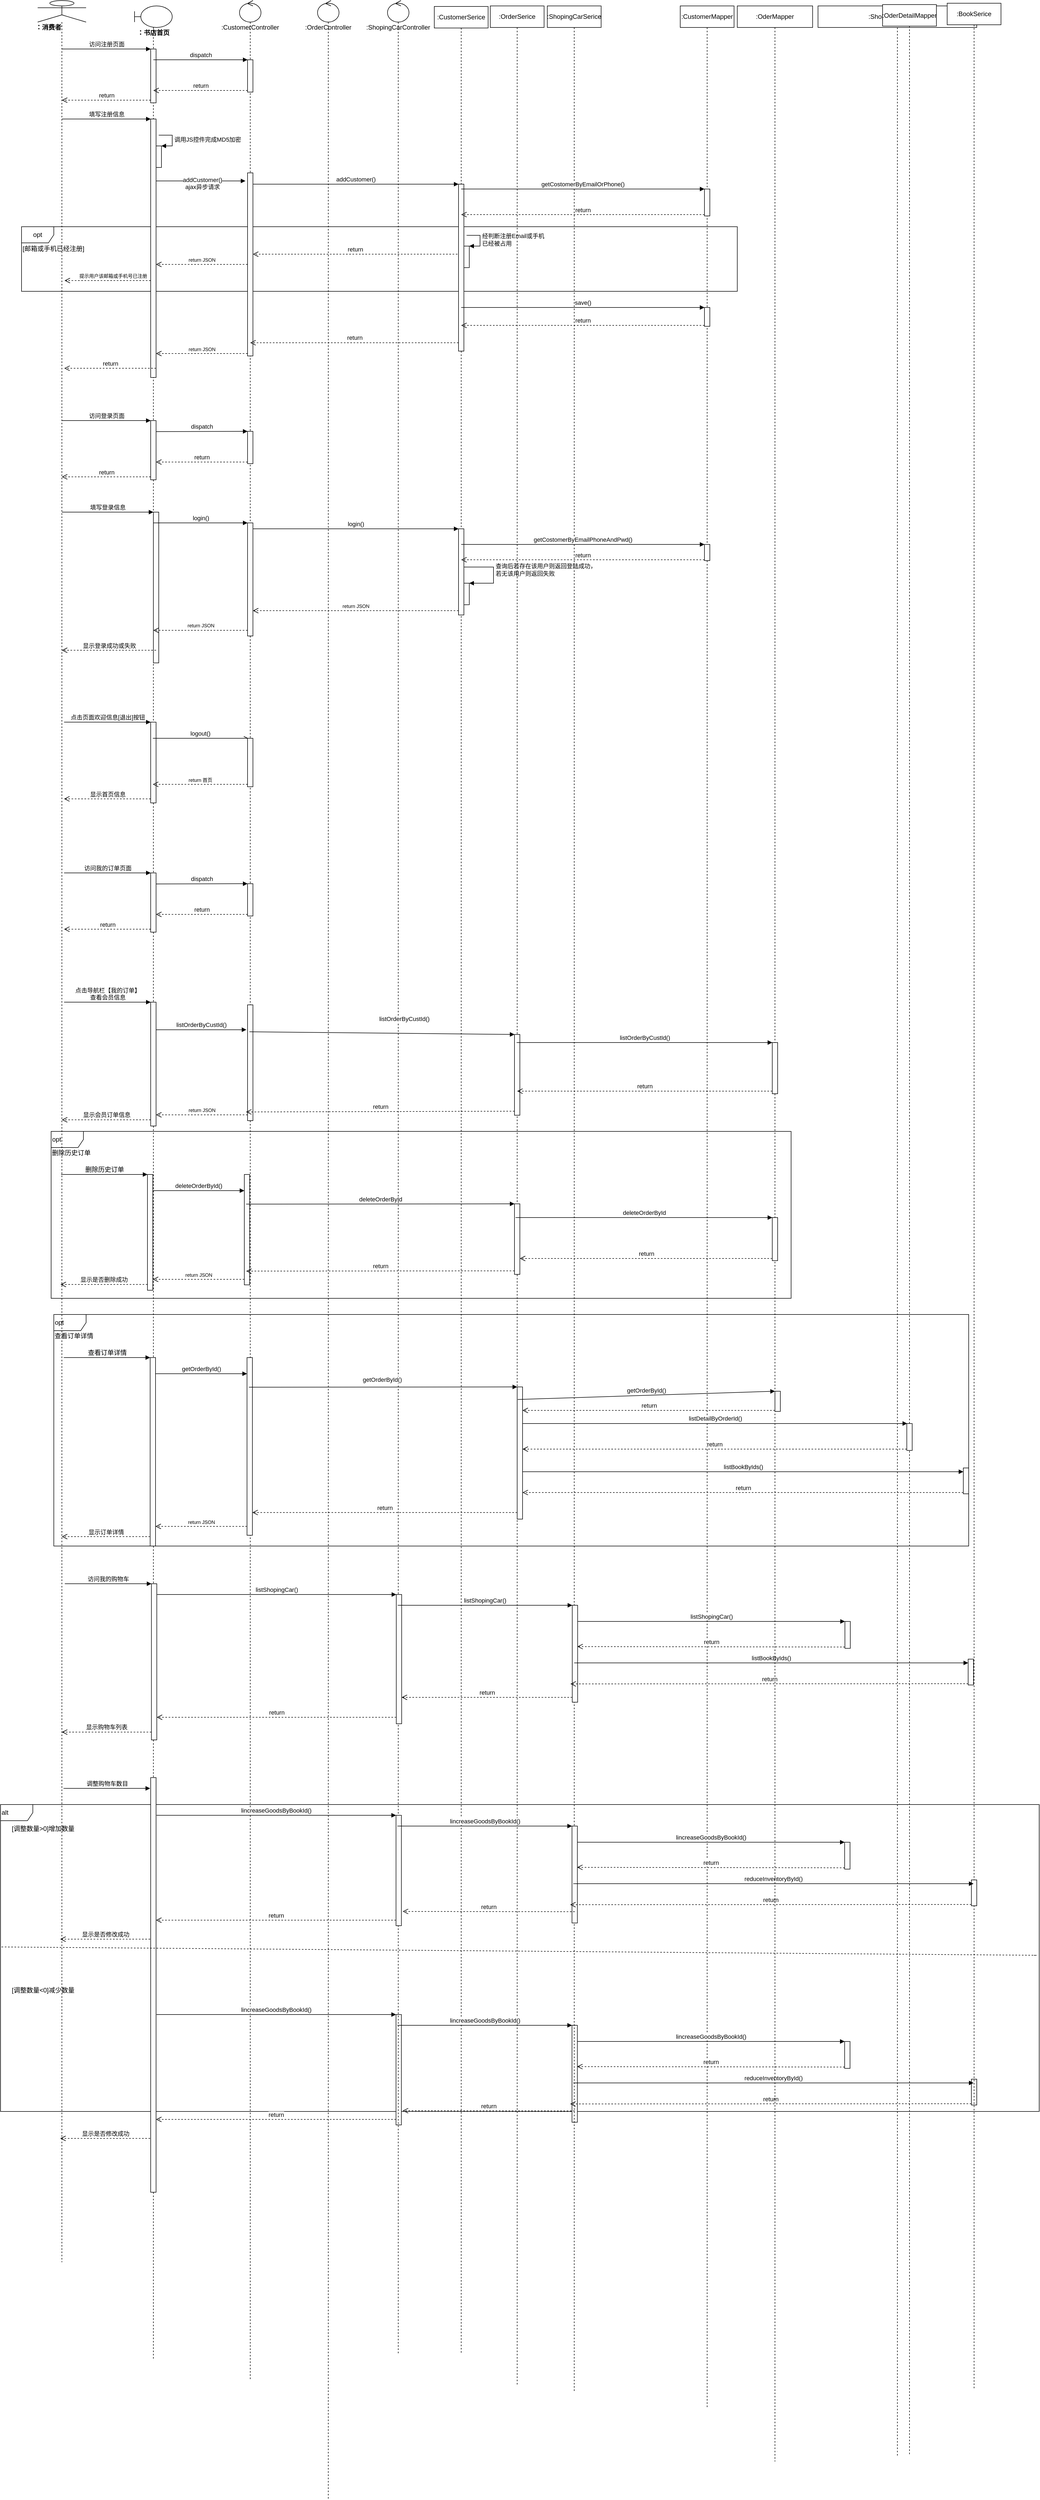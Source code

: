 <mxfile version="13.6.10" type="github" pages="2">
  <diagram id="ocLCJiYPgY4BP7__raCj" name="第 1 页">
    <mxGraphModel dx="6325" dy="1465" grid="1" gridSize="10" guides="1" tooltips="1" connect="1" arrows="1" fold="1" page="1" pageScale="1" pageWidth="3300" pageHeight="4681" math="0" shadow="0">
      <root>
        <mxCell id="0" />
        <mxCell id="1" parent="0" />
        <mxCell id="2qg6fePGVjmh9_HxhHPf-48" value="alt" style="shape=umlFrame;whiteSpace=wrap;html=1;align=left;" vertex="1" parent="1">
          <mxGeometry x="-19" y="3430" width="1930" height="570" as="geometry" />
        </mxCell>
        <mxCell id="2qg6fePGVjmh9_HxhHPf-13" value="opt" style="shape=umlFrame;whiteSpace=wrap;html=1;align=left;" vertex="1" parent="1">
          <mxGeometry x="80" y="2520" width="1700" height="430" as="geometry" />
        </mxCell>
        <mxCell id="Ub_iv6ZaVQ0LOj0wJZkm-76" value="opt" style="shape=umlFrame;whiteSpace=wrap;html=1;align=left;" vertex="1" parent="1">
          <mxGeometry x="75" y="2180" width="1375" height="310" as="geometry" />
        </mxCell>
        <mxCell id="nMcUa5dH0N92FLe-l6Bn-102" value="opt" style="shape=umlFrame;whiteSpace=wrap;html=1;" vertex="1" parent="1">
          <mxGeometry x="20" y="500" width="1330" height="120" as="geometry" />
        </mxCell>
        <mxCell id="nMcUa5dH0N92FLe-l6Bn-1" value="" style="shape=umlLifeline;participant=umlActor;perimeter=lifelinePerimeter;whiteSpace=wrap;html=1;container=1;collapsible=0;recursiveResize=0;verticalAlign=top;spacingTop=36;outlineConnect=0;" vertex="1" parent="1">
          <mxGeometry x="50" y="80" width="90" height="4200" as="geometry" />
        </mxCell>
        <mxCell id="nMcUa5dH0N92FLe-l6Bn-2" value="&lt;b&gt;：消费者&lt;/b&gt;" style="text;html=1;strokeColor=none;fillColor=none;align=center;verticalAlign=middle;whiteSpace=wrap;rounded=0;" vertex="1" parent="nMcUa5dH0N92FLe-l6Bn-1">
          <mxGeometry x="-10" y="40" width="60" height="20" as="geometry" />
        </mxCell>
        <mxCell id="Ub_iv6ZaVQ0LOj0wJZkm-75" value="删除历史订单" style="text;html=1;strokeColor=none;fillColor=none;align=center;verticalAlign=middle;whiteSpace=wrap;rounded=0;" vertex="1" parent="nMcUa5dH0N92FLe-l6Bn-1">
          <mxGeometry x="20" y="2130" width="85" height="20" as="geometry" />
        </mxCell>
        <mxCell id="nMcUa5dH0N92FLe-l6Bn-3" value="&lt;span&gt;：书店首页&lt;/span&gt;" style="shape=umlLifeline;participant=umlBoundary;perimeter=lifelinePerimeter;whiteSpace=wrap;html=1;container=1;collapsible=0;recursiveResize=0;verticalAlign=top;spacingTop=36;outlineConnect=0;fontStyle=1" vertex="1" parent="1">
          <mxGeometry x="230" y="90" width="70" height="4370" as="geometry" />
        </mxCell>
        <mxCell id="nMcUa5dH0N92FLe-l6Bn-4" value="" style="html=1;points=[];perimeter=orthogonalPerimeter;" vertex="1" parent="nMcUa5dH0N92FLe-l6Bn-3">
          <mxGeometry x="30" y="210" width="10" height="480" as="geometry" />
        </mxCell>
        <mxCell id="nMcUa5dH0N92FLe-l6Bn-95" value="" style="html=1;points=[];perimeter=orthogonalPerimeter;" vertex="1" parent="nMcUa5dH0N92FLe-l6Bn-3">
          <mxGeometry x="30" y="80" width="10" height="100" as="geometry" />
        </mxCell>
        <mxCell id="nMcUa5dH0N92FLe-l6Bn-112" value="" style="html=1;points=[];perimeter=orthogonalPerimeter;align=left;" vertex="1" parent="nMcUa5dH0N92FLe-l6Bn-3">
          <mxGeometry x="30" y="1330" width="10" height="150" as="geometry" />
        </mxCell>
        <mxCell id="Ub_iv6ZaVQ0LOj0wJZkm-5" value="" style="html=1;points=[];perimeter=orthogonalPerimeter;align=left;" vertex="1" parent="nMcUa5dH0N92FLe-l6Bn-3">
          <mxGeometry x="40" y="260" width="10" height="40" as="geometry" />
        </mxCell>
        <mxCell id="Ub_iv6ZaVQ0LOj0wJZkm-6" value="调用JS控件完成MD5加密" style="edgeStyle=orthogonalEdgeStyle;html=1;align=left;spacingLeft=2;endArrow=block;rounded=0;entryX=1;entryY=0;" edge="1" target="Ub_iv6ZaVQ0LOj0wJZkm-5" parent="nMcUa5dH0N92FLe-l6Bn-3">
          <mxGeometry relative="1" as="geometry">
            <mxPoint x="45" y="240" as="sourcePoint" />
            <Array as="points">
              <mxPoint x="70" y="240" />
            </Array>
          </mxGeometry>
        </mxCell>
        <mxCell id="Ub_iv6ZaVQ0LOj0wJZkm-24" value="" style="html=1;points=[];perimeter=orthogonalPerimeter;align=left;" vertex="1" parent="nMcUa5dH0N92FLe-l6Bn-3">
          <mxGeometry x="30" y="1850" width="10" height="230" as="geometry" />
        </mxCell>
        <mxCell id="Ub_iv6ZaVQ0LOj0wJZkm-77" value="" style="html=1;points=[];perimeter=orthogonalPerimeter;align=left;" vertex="1" parent="nMcUa5dH0N92FLe-l6Bn-3">
          <mxGeometry x="35" y="940" width="10" height="280" as="geometry" />
        </mxCell>
        <mxCell id="2qg6fePGVjmh9_HxhHPf-51" value="" style="html=1;points=[];perimeter=orthogonalPerimeter;align=left;" vertex="1" parent="nMcUa5dH0N92FLe-l6Bn-3">
          <mxGeometry x="30" y="3290" width="10" height="770" as="geometry" />
        </mxCell>
        <mxCell id="nMcUa5dH0N92FLe-l6Bn-8" value=":CustomerController" style="shape=umlLifeline;participant=umlControl;perimeter=lifelinePerimeter;whiteSpace=wrap;html=1;container=1;collapsible=0;recursiveResize=0;verticalAlign=top;spacingTop=36;outlineConnect=0;" vertex="1" parent="1">
          <mxGeometry x="425" y="80" width="40" height="4420" as="geometry" />
        </mxCell>
        <mxCell id="nMcUa5dH0N92FLe-l6Bn-9" value="" style="html=1;points=[];perimeter=orthogonalPerimeter;" vertex="1" parent="nMcUa5dH0N92FLe-l6Bn-8">
          <mxGeometry x="15" y="320" width="10" height="340" as="geometry" />
        </mxCell>
        <mxCell id="nMcUa5dH0N92FLe-l6Bn-10" value="" style="html=1;points=[];perimeter=orthogonalPerimeter;" vertex="1" parent="nMcUa5dH0N92FLe-l6Bn-8">
          <mxGeometry x="15" y="970" width="10" height="210" as="geometry" />
        </mxCell>
        <mxCell id="nMcUa5dH0N92FLe-l6Bn-92" value="" style="html=1;points=[];perimeter=orthogonalPerimeter;" vertex="1" parent="nMcUa5dH0N92FLe-l6Bn-8">
          <mxGeometry x="15" y="110" width="10" height="60" as="geometry" />
        </mxCell>
        <mxCell id="nMcUa5dH0N92FLe-l6Bn-115" value="" style="html=1;points=[];perimeter=orthogonalPerimeter;" vertex="1" parent="nMcUa5dH0N92FLe-l6Bn-8">
          <mxGeometry x="-165" y="780" width="10" height="110" as="geometry" />
        </mxCell>
        <mxCell id="nMcUa5dH0N92FLe-l6Bn-116" value="" style="html=1;points=[];perimeter=orthogonalPerimeter;" vertex="1" parent="nMcUa5dH0N92FLe-l6Bn-8">
          <mxGeometry x="15" y="800" width="10" height="60" as="geometry" />
        </mxCell>
        <mxCell id="nMcUa5dH0N92FLe-l6Bn-119" value="dispatch" style="html=1;verticalAlign=bottom;endArrow=block;entryX=0;entryY=0;exitX=0.959;exitY=0.186;exitDx=0;exitDy=0;exitPerimeter=0;" edge="1" parent="nMcUa5dH0N92FLe-l6Bn-8" target="nMcUa5dH0N92FLe-l6Bn-116" source="nMcUa5dH0N92FLe-l6Bn-115">
          <mxGeometry relative="1" as="geometry">
            <mxPoint x="-160.5" y="840" as="sourcePoint" />
          </mxGeometry>
        </mxCell>
        <mxCell id="nMcUa5dH0N92FLe-l6Bn-120" value="return" style="html=1;verticalAlign=bottom;endArrow=open;dashed=1;endSize=8;exitX=0;exitY=0.95;" edge="1" parent="nMcUa5dH0N92FLe-l6Bn-8" source="nMcUa5dH0N92FLe-l6Bn-116" target="nMcUa5dH0N92FLe-l6Bn-115">
          <mxGeometry relative="1" as="geometry">
            <mxPoint x="-160.5" y="897" as="targetPoint" />
          </mxGeometry>
        </mxCell>
        <mxCell id="Ub_iv6ZaVQ0LOj0wJZkm-7" value="" style="html=1;points=[];perimeter=orthogonalPerimeter;" vertex="1" parent="nMcUa5dH0N92FLe-l6Bn-8">
          <mxGeometry x="15" y="1370" width="10" height="90" as="geometry" />
        </mxCell>
        <mxCell id="Ub_iv6ZaVQ0LOj0wJZkm-12" value="" style="html=1;points=[];perimeter=orthogonalPerimeter;" vertex="1" parent="nMcUa5dH0N92FLe-l6Bn-8">
          <mxGeometry x="-165" y="1620" width="10" height="110" as="geometry" />
        </mxCell>
        <mxCell id="Ub_iv6ZaVQ0LOj0wJZkm-13" value="" style="html=1;points=[];perimeter=orthogonalPerimeter;" vertex="1" parent="nMcUa5dH0N92FLe-l6Bn-8">
          <mxGeometry x="15" y="1640" width="10" height="60" as="geometry" />
        </mxCell>
        <mxCell id="Ub_iv6ZaVQ0LOj0wJZkm-14" value="dispatch" style="html=1;verticalAlign=bottom;endArrow=block;entryX=0;entryY=0;exitX=0.959;exitY=0.186;exitDx=0;exitDy=0;exitPerimeter=0;" edge="1" parent="nMcUa5dH0N92FLe-l6Bn-8" source="Ub_iv6ZaVQ0LOj0wJZkm-12" target="Ub_iv6ZaVQ0LOj0wJZkm-13">
          <mxGeometry relative="1" as="geometry">
            <mxPoint x="-585.5" y="1600" as="sourcePoint" />
          </mxGeometry>
        </mxCell>
        <mxCell id="Ub_iv6ZaVQ0LOj0wJZkm-15" value="return" style="html=1;verticalAlign=bottom;endArrow=open;dashed=1;endSize=8;exitX=0;exitY=0.95;" edge="1" parent="nMcUa5dH0N92FLe-l6Bn-8" source="Ub_iv6ZaVQ0LOj0wJZkm-13" target="Ub_iv6ZaVQ0LOj0wJZkm-12">
          <mxGeometry relative="1" as="geometry">
            <mxPoint x="-585.5" y="1657" as="targetPoint" />
          </mxGeometry>
        </mxCell>
        <mxCell id="Ub_iv6ZaVQ0LOj0wJZkm-16" value="return" style="html=1;verticalAlign=bottom;endArrow=open;dashed=1;endSize=8;exitX=0;exitY=0.95;" edge="1" parent="nMcUa5dH0N92FLe-l6Bn-8" source="Ub_iv6ZaVQ0LOj0wJZkm-12">
          <mxGeometry relative="1" as="geometry">
            <mxPoint x="-325.929" y="1724.5" as="targetPoint" />
          </mxGeometry>
        </mxCell>
        <mxCell id="Ub_iv6ZaVQ0LOj0wJZkm-17" value="访问我的订单页面" style="html=1;verticalAlign=bottom;endArrow=block;entryX=0;entryY=0;" edge="1" parent="nMcUa5dH0N92FLe-l6Bn-8" target="Ub_iv6ZaVQ0LOj0wJZkm-12">
          <mxGeometry relative="1" as="geometry">
            <mxPoint x="-325.929" y="1620" as="sourcePoint" />
          </mxGeometry>
        </mxCell>
        <mxCell id="Ub_iv6ZaVQ0LOj0wJZkm-25" value="" style="html=1;points=[];perimeter=orthogonalPerimeter;" vertex="1" parent="nMcUa5dH0N92FLe-l6Bn-8">
          <mxGeometry x="15" y="1865" width="10" height="215" as="geometry" />
        </mxCell>
        <mxCell id="Ub_iv6ZaVQ0LOj0wJZkm-18" value="" style="html=1;points=[];perimeter=orthogonalPerimeter;" vertex="1" parent="nMcUa5dH0N92FLe-l6Bn-8">
          <mxGeometry x="-163.64" y="2940" width="10" height="290" as="geometry" />
        </mxCell>
        <mxCell id="Ub_iv6ZaVQ0LOj0wJZkm-23" value="访问我的购物车" style="html=1;verticalAlign=bottom;endArrow=block;entryX=0;entryY=0;" edge="1" parent="nMcUa5dH0N92FLe-l6Bn-8" target="Ub_iv6ZaVQ0LOj0wJZkm-18">
          <mxGeometry relative="1" as="geometry">
            <mxPoint x="-324.569" y="2940" as="sourcePoint" />
          </mxGeometry>
        </mxCell>
        <mxCell id="nMcUa5dH0N92FLe-l6Bn-15" value="填写注册信息" style="html=1;verticalAlign=bottom;endArrow=block;entryX=0;entryY=0;" edge="1" parent="1" source="nMcUa5dH0N92FLe-l6Bn-1" target="nMcUa5dH0N92FLe-l6Bn-4">
          <mxGeometry relative="1" as="geometry">
            <mxPoint x="98" y="400.0" as="sourcePoint" />
          </mxGeometry>
        </mxCell>
        <mxCell id="nMcUa5dH0N92FLe-l6Bn-17" value=":OrderController" style="shape=umlLifeline;participant=umlControl;perimeter=lifelinePerimeter;whiteSpace=wrap;html=1;container=1;collapsible=0;recursiveResize=0;verticalAlign=top;spacingTop=36;outlineConnect=0;" vertex="1" parent="1">
          <mxGeometry x="570" y="80" width="40" height="4640" as="geometry" />
        </mxCell>
        <mxCell id="nMcUa5dH0N92FLe-l6Bn-20" value="addCustomer()&lt;br&gt;ajax异步请求" style="html=1;verticalAlign=bottom;endArrow=block;endFill=1;" edge="1" parent="1">
          <mxGeometry x="0.037" y="-20" relative="1" as="geometry">
            <mxPoint x="270" y="415" as="sourcePoint" />
            <mxPoint x="436" y="415" as="targetPoint" />
            <mxPoint as="offset" />
          </mxGeometry>
        </mxCell>
        <mxCell id="nMcUa5dH0N92FLe-l6Bn-21" value="&lt;span style=&quot;font-size: 9px&quot;&gt;return JSON&lt;/span&gt;" style="html=1;verticalAlign=bottom;endArrow=open;dashed=1;endSize=8;exitX=0;exitY=0.95;" edge="1" parent="1">
          <mxGeometry relative="1" as="geometry">
            <mxPoint x="270" y="735.5" as="targetPoint" />
            <mxPoint x="440" y="735.5" as="sourcePoint" />
          </mxGeometry>
        </mxCell>
        <mxCell id="nMcUa5dH0N92FLe-l6Bn-22" value="login()" style="html=1;verticalAlign=bottom;endArrow=block;entryX=0;entryY=0;endFill=1;" edge="1" parent="1" source="nMcUa5dH0N92FLe-l6Bn-3" target="nMcUa5dH0N92FLe-l6Bn-10">
          <mxGeometry relative="1" as="geometry">
            <mxPoint x="270" y="770" as="sourcePoint" />
          </mxGeometry>
        </mxCell>
        <mxCell id="nMcUa5dH0N92FLe-l6Bn-23" value="&lt;span style=&quot;font-size: 9px&quot;&gt;return JSON&lt;/span&gt;" style="html=1;verticalAlign=bottom;endArrow=open;dashed=1;endSize=8;exitX=0;exitY=0.95;" edge="1" parent="1" source="nMcUa5dH0N92FLe-l6Bn-10" target="nMcUa5dH0N92FLe-l6Bn-3">
          <mxGeometry relative="1" as="geometry">
            <mxPoint x="270" y="874.5" as="targetPoint" />
          </mxGeometry>
        </mxCell>
        <mxCell id="nMcUa5dH0N92FLe-l6Bn-40" value=":CustomerSerice" style="shape=umlLifeline;perimeter=lifelinePerimeter;whiteSpace=wrap;html=1;container=1;collapsible=0;recursiveResize=0;outlineConnect=0;" vertex="1" parent="1">
          <mxGeometry x="787" y="91" width="100" height="4359" as="geometry" />
        </mxCell>
        <mxCell id="nMcUa5dH0N92FLe-l6Bn-41" value="" style="html=1;points=[];perimeter=orthogonalPerimeter;" vertex="1" parent="nMcUa5dH0N92FLe-l6Bn-40">
          <mxGeometry x="45" y="330" width="10" height="310" as="geometry" />
        </mxCell>
        <mxCell id="nMcUa5dH0N92FLe-l6Bn-42" value="" style="html=1;points=[];perimeter=orthogonalPerimeter;" vertex="1" parent="nMcUa5dH0N92FLe-l6Bn-40">
          <mxGeometry x="45" y="970" width="10" height="160" as="geometry" />
        </mxCell>
        <mxCell id="nMcUa5dH0N92FLe-l6Bn-100" value="" style="html=1;points=[];perimeter=orthogonalPerimeter;" vertex="1" parent="nMcUa5dH0N92FLe-l6Bn-40">
          <mxGeometry x="55" y="445" width="10" height="40" as="geometry" />
        </mxCell>
        <mxCell id="nMcUa5dH0N92FLe-l6Bn-101" value="经判断注册Email或手机&lt;br&gt;已经被占用" style="edgeStyle=orthogonalEdgeStyle;html=1;align=left;spacingLeft=2;endArrow=block;rounded=0;entryX=1;entryY=0;" edge="1" target="nMcUa5dH0N92FLe-l6Bn-100" parent="nMcUa5dH0N92FLe-l6Bn-40">
          <mxGeometry relative="1" as="geometry">
            <mxPoint x="60" y="425" as="sourcePoint" />
            <Array as="points">
              <mxPoint x="85" y="425" />
            </Array>
          </mxGeometry>
        </mxCell>
        <mxCell id="Ub_iv6ZaVQ0LOj0wJZkm-1" value="" style="html=1;points=[];perimeter=orthogonalPerimeter;align=left;" vertex="1" parent="nMcUa5dH0N92FLe-l6Bn-40">
          <mxGeometry x="55" y="1071" width="10" height="40" as="geometry" />
        </mxCell>
        <mxCell id="Ub_iv6ZaVQ0LOj0wJZkm-2" value="查询后若存在该用户则返回登陆成功，&lt;br&gt;若无该用户则返回失败" style="edgeStyle=orthogonalEdgeStyle;html=1;align=left;spacingLeft=2;endArrow=block;rounded=0;entryX=1;entryY=0;" edge="1" target="Ub_iv6ZaVQ0LOj0wJZkm-1" parent="nMcUa5dH0N92FLe-l6Bn-40">
          <mxGeometry relative="1" as="geometry">
            <mxPoint x="55" y="1031" as="sourcePoint" />
            <Array as="points">
              <mxPoint x="55" y="1041" />
              <mxPoint x="110" y="1041" />
              <mxPoint x="110" y="1071" />
            </Array>
          </mxGeometry>
        </mxCell>
        <mxCell id="nMcUa5dH0N92FLe-l6Bn-45" value=":OrderSerice" style="shape=umlLifeline;perimeter=lifelinePerimeter;whiteSpace=wrap;html=1;container=1;collapsible=0;recursiveResize=0;outlineConnect=0;" vertex="1" parent="1">
          <mxGeometry x="891" y="90" width="100" height="4420" as="geometry" />
        </mxCell>
        <mxCell id="Ub_iv6ZaVQ0LOj0wJZkm-55" value="" style="html=1;points=[];perimeter=orthogonalPerimeter;align=left;" vertex="1" parent="nMcUa5dH0N92FLe-l6Bn-45">
          <mxGeometry x="45" y="1910" width="10" height="150" as="geometry" />
        </mxCell>
        <mxCell id="Ub_iv6ZaVQ0LOj0wJZkm-63" value="" style="html=1;points=[];perimeter=orthogonalPerimeter;align=left;" vertex="1" parent="nMcUa5dH0N92FLe-l6Bn-45">
          <mxGeometry x="45" y="2224.5" width="10" height="131" as="geometry" />
        </mxCell>
        <mxCell id="nMcUa5dH0N92FLe-l6Bn-47" value=":CustomerMapper" style="shape=umlLifeline;perimeter=lifelinePerimeter;whiteSpace=wrap;html=1;container=1;collapsible=0;recursiveResize=0;outlineConnect=0;" vertex="1" parent="1">
          <mxGeometry x="1244" y="90" width="100" height="4460" as="geometry" />
        </mxCell>
        <mxCell id="nMcUa5dH0N92FLe-l6Bn-48" value="" style="html=1;points=[];perimeter=orthogonalPerimeter;" vertex="1" parent="nMcUa5dH0N92FLe-l6Bn-47">
          <mxGeometry x="45" y="340" width="10" height="50" as="geometry" />
        </mxCell>
        <mxCell id="nMcUa5dH0N92FLe-l6Bn-49" value="" style="html=1;points=[];perimeter=orthogonalPerimeter;" vertex="1" parent="nMcUa5dH0N92FLe-l6Bn-47">
          <mxGeometry x="45" y="1000" width="10" height="30" as="geometry" />
        </mxCell>
        <mxCell id="nMcUa5dH0N92FLe-l6Bn-108" value="" style="html=1;points=[];perimeter=orthogonalPerimeter;align=left;" vertex="1" parent="nMcUa5dH0N92FLe-l6Bn-47">
          <mxGeometry x="45" y="560" width="10" height="35" as="geometry" />
        </mxCell>
        <mxCell id="Ub_iv6ZaVQ0LOj0wJZkm-61" value="" style="html=1;points=[];perimeter=orthogonalPerimeter;align=left;" vertex="1" parent="nMcUa5dH0N92FLe-l6Bn-47">
          <mxGeometry x="-990" y="2170" width="10" height="215" as="geometry" />
        </mxCell>
        <mxCell id="Ub_iv6ZaVQ0LOj0wJZkm-62" value="" style="html=1;points=[];perimeter=orthogonalPerimeter;" vertex="1" parent="nMcUa5dH0N92FLe-l6Bn-47">
          <mxGeometry x="-810" y="2170" width="10" height="205" as="geometry" />
        </mxCell>
        <mxCell id="Ub_iv6ZaVQ0LOj0wJZkm-66" value="显示是否删除成功" style="html=1;verticalAlign=bottom;endArrow=open;dashed=1;endSize=8;exitX=0;exitY=0.95;" edge="1" parent="nMcUa5dH0N92FLe-l6Bn-47" source="Ub_iv6ZaVQ0LOj0wJZkm-61">
          <mxGeometry relative="1" as="geometry">
            <mxPoint x="-1151.5" y="2374.25" as="targetPoint" />
          </mxGeometry>
        </mxCell>
        <mxCell id="Ub_iv6ZaVQ0LOj0wJZkm-67" value="deleteOrderById()" style="html=1;verticalAlign=bottom;endArrow=block;endFill=1;" edge="1" parent="nMcUa5dH0N92FLe-l6Bn-47" source="Ub_iv6ZaVQ0LOj0wJZkm-61" target="Ub_iv6ZaVQ0LOj0wJZkm-62">
          <mxGeometry relative="1" as="geometry">
            <mxPoint x="-985.929" y="2170" as="sourcePoint" />
            <Array as="points">
              <mxPoint x="-880" y="2200" />
            </Array>
          </mxGeometry>
        </mxCell>
        <mxCell id="Ub_iv6ZaVQ0LOj0wJZkm-68" value="&lt;span style=&quot;font-size: 9px&quot;&gt;return JSON&lt;/span&gt;" style="html=1;verticalAlign=bottom;endArrow=open;dashed=1;endSize=8;exitX=0;exitY=0.95;" edge="1" parent="nMcUa5dH0N92FLe-l6Bn-47" source="Ub_iv6ZaVQ0LOj0wJZkm-62" target="Ub_iv6ZaVQ0LOj0wJZkm-61">
          <mxGeometry relative="1" as="geometry">
            <mxPoint x="-985.929" y="2255.5" as="targetPoint" />
          </mxGeometry>
        </mxCell>
        <mxCell id="Ub_iv6ZaVQ0LOj0wJZkm-69" value="deleteOrderById" style="html=1;verticalAlign=bottom;endArrow=block;entryX=0;entryY=0;" edge="1" parent="nMcUa5dH0N92FLe-l6Bn-47" target="Ub_iv6ZaVQ0LOj0wJZkm-63">
          <mxGeometry relative="1" as="geometry">
            <mxPoint x="-806.5" y="2225" as="sourcePoint" />
          </mxGeometry>
        </mxCell>
        <mxCell id="Ub_iv6ZaVQ0LOj0wJZkm-70" value="return" style="html=1;verticalAlign=bottom;endArrow=open;dashed=1;endSize=8;exitX=0;exitY=0.95;" edge="1" parent="nMcUa5dH0N92FLe-l6Bn-47" source="Ub_iv6ZaVQ0LOj0wJZkm-63">
          <mxGeometry relative="1" as="geometry">
            <mxPoint x="-806.5" y="2349.45" as="targetPoint" />
          </mxGeometry>
        </mxCell>
        <mxCell id="nMcUa5dH0N92FLe-l6Bn-52" value=":ShopingCarMapper" style="shape=umlLifeline;perimeter=lifelinePerimeter;whiteSpace=wrap;html=1;container=1;collapsible=0;recursiveResize=0;outlineConnect=0;" vertex="1" parent="1">
          <mxGeometry x="1500" y="90" width="295" height="4550" as="geometry" />
        </mxCell>
        <mxCell id="2qg6fePGVjmh9_HxhHPf-4" value="" style="html=1;points=[];perimeter=orthogonalPerimeter;align=left;" vertex="1" parent="nMcUa5dH0N92FLe-l6Bn-52">
          <mxGeometry x="50" y="3000" width="10" height="50" as="geometry" />
        </mxCell>
        <mxCell id="2qg6fePGVjmh9_HxhHPf-54" value="" style="html=1;points=[];perimeter=orthogonalPerimeter;align=left;" vertex="1" parent="nMcUa5dH0N92FLe-l6Bn-52">
          <mxGeometry x="49.5" y="3780" width="10" height="50" as="geometry" />
        </mxCell>
        <mxCell id="2qg6fePGVjmh9_HxhHPf-55" value="" style="html=1;points=[];perimeter=orthogonalPerimeter;align=left;" vertex="1" parent="nMcUa5dH0N92FLe-l6Bn-52">
          <mxGeometry x="-457.14" y="3750" width="10" height="180" as="geometry" />
        </mxCell>
        <mxCell id="2qg6fePGVjmh9_HxhHPf-56" value="" style="html=1;points=[];perimeter=orthogonalPerimeter;" vertex="1" parent="nMcUa5dH0N92FLe-l6Bn-52">
          <mxGeometry x="-784.14" y="3730" width="10" height="205" as="geometry" />
        </mxCell>
        <mxCell id="2qg6fePGVjmh9_HxhHPf-57" value="lincreaseGoodsByBookId()" style="html=1;verticalAlign=bottom;endArrow=block;entryX=0;entryY=0;" edge="1" parent="nMcUa5dH0N92FLe-l6Bn-52" target="2qg6fePGVjmh9_HxhHPf-56">
          <mxGeometry relative="1" as="geometry">
            <mxPoint x="-1229.14" y="3730" as="sourcePoint" />
          </mxGeometry>
        </mxCell>
        <mxCell id="2qg6fePGVjmh9_HxhHPf-58" value="lincreaseGoodsByBookId()" style="html=1;verticalAlign=bottom;endArrow=block;entryX=0;entryY=0;" edge="1" parent="nMcUa5dH0N92FLe-l6Bn-52" target="2qg6fePGVjmh9_HxhHPf-55">
          <mxGeometry relative="1" as="geometry">
            <mxPoint x="-781.497" y="3750" as="sourcePoint" />
          </mxGeometry>
        </mxCell>
        <mxCell id="2qg6fePGVjmh9_HxhHPf-59" value="return" style="html=1;verticalAlign=bottom;endArrow=open;dashed=1;endSize=8;entryX=1.255;entryY=0.871;entryDx=0;entryDy=0;entryPerimeter=0;" edge="1" parent="nMcUa5dH0N92FLe-l6Bn-52" target="2qg6fePGVjmh9_HxhHPf-56">
          <mxGeometry relative="1" as="geometry">
            <mxPoint x="-2519.5" y="3813" as="targetPoint" />
            <mxPoint x="-452" y="3909" as="sourcePoint" />
          </mxGeometry>
        </mxCell>
        <mxCell id="2qg6fePGVjmh9_HxhHPf-60" value="" style="html=1;points=[];perimeter=orthogonalPerimeter;align=left;" vertex="1" parent="nMcUa5dH0N92FLe-l6Bn-52">
          <mxGeometry x="285" y="3850" width="10" height="48" as="geometry" />
        </mxCell>
        <mxCell id="2qg6fePGVjmh9_HxhHPf-61" value="reduceInventoryById()" style="html=1;verticalAlign=bottom;endArrow=block;" edge="1" parent="nMcUa5dH0N92FLe-l6Bn-52">
          <mxGeometry relative="1" as="geometry">
            <mxPoint x="-454.667" y="3857" as="sourcePoint" />
            <mxPoint x="289" y="3857" as="targetPoint" />
          </mxGeometry>
        </mxCell>
        <mxCell id="2qg6fePGVjmh9_HxhHPf-62" value="return" style="html=1;verticalAlign=bottom;endArrow=open;dashed=1;endSize=8;exitX=0;exitY=0.95;" edge="1" parent="nMcUa5dH0N92FLe-l6Bn-52" source="2qg6fePGVjmh9_HxhHPf-60">
          <mxGeometry relative="1" as="geometry">
            <mxPoint x="-460.5" y="3896" as="targetPoint" />
          </mxGeometry>
        </mxCell>
        <mxCell id="2qg6fePGVjmh9_HxhHPf-63" value="lincreaseGoodsByBookId()" style="html=1;verticalAlign=bottom;endArrow=block;entryX=0;entryY=0;" edge="1" parent="nMcUa5dH0N92FLe-l6Bn-52" source="2qg6fePGVjmh9_HxhHPf-55" target="2qg6fePGVjmh9_HxhHPf-54">
          <mxGeometry relative="1" as="geometry">
            <mxPoint x="-2194.497" y="3665.0" as="sourcePoint" />
          </mxGeometry>
        </mxCell>
        <mxCell id="2qg6fePGVjmh9_HxhHPf-64" value="return" style="html=1;verticalAlign=bottom;endArrow=open;dashed=1;endSize=8;exitX=0;exitY=0.95;entryX=0.95;entryY=0.426;entryDx=0;entryDy=0;entryPerimeter=0;" edge="1" parent="nMcUa5dH0N92FLe-l6Bn-52" source="2qg6fePGVjmh9_HxhHPf-54" target="2qg6fePGVjmh9_HxhHPf-55">
          <mxGeometry relative="1" as="geometry">
            <mxPoint x="-2194.497" y="3741.0" as="targetPoint" />
          </mxGeometry>
        </mxCell>
        <mxCell id="2qg6fePGVjmh9_HxhHPf-65" value="return" style="html=1;verticalAlign=bottom;endArrow=open;dashed=1;endSize=8;exitX=0;exitY=0.95;" edge="1" parent="nMcUa5dH0N92FLe-l6Bn-52" source="2qg6fePGVjmh9_HxhHPf-56">
          <mxGeometry relative="1" as="geometry">
            <mxPoint x="-1230" y="3924.75" as="targetPoint" />
          </mxGeometry>
        </mxCell>
        <mxCell id="2qg6fePGVjmh9_HxhHPf-66" value="显示是否修改成功" style="html=1;verticalAlign=bottom;endArrow=open;dashed=1;endSize=8;exitX=0;exitY=0.95;" edge="1" parent="nMcUa5dH0N92FLe-l6Bn-52">
          <mxGeometry relative="1" as="geometry">
            <mxPoint x="-1408.036" y="3960" as="targetPoint" />
            <mxPoint x="-1241" y="3960" as="sourcePoint" />
          </mxGeometry>
        </mxCell>
        <mxCell id="nMcUa5dH0N92FLe-l6Bn-56" value=":ShopingCarSerice" style="shape=umlLifeline;perimeter=lifelinePerimeter;whiteSpace=wrap;html=1;container=1;collapsible=0;recursiveResize=0;outlineConnect=0;" vertex="1" parent="1">
          <mxGeometry x="997" y="90" width="100" height="4430" as="geometry" />
        </mxCell>
        <mxCell id="Ub_iv6ZaVQ0LOj0wJZkm-78" value="" style="html=1;points=[];perimeter=orthogonalPerimeter;align=left;" vertex="1" parent="nMcUa5dH0N92FLe-l6Bn-56">
          <mxGeometry x="46.36" y="2970" width="10" height="180" as="geometry" />
        </mxCell>
        <mxCell id="nMcUa5dH0N92FLe-l6Bn-59" value="addCustomer()" style="html=1;verticalAlign=bottom;endArrow=block;entryX=0;entryY=0;" edge="1" parent="1" source="nMcUa5dH0N92FLe-l6Bn-9" target="nMcUa5dH0N92FLe-l6Bn-41">
          <mxGeometry relative="1" as="geometry">
            <mxPoint x="443" y="436" as="sourcePoint" />
          </mxGeometry>
        </mxCell>
        <mxCell id="nMcUa5dH0N92FLe-l6Bn-60" value="return" style="html=1;verticalAlign=bottom;endArrow=open;dashed=1;endSize=8;exitX=0;exitY=0.95;" edge="1" parent="1" source="nMcUa5dH0N92FLe-l6Bn-41" target="nMcUa5dH0N92FLe-l6Bn-8">
          <mxGeometry relative="1" as="geometry">
            <mxPoint x="443" y="512" as="targetPoint" />
          </mxGeometry>
        </mxCell>
        <mxCell id="nMcUa5dH0N92FLe-l6Bn-61" value="return" style="html=1;verticalAlign=bottom;endArrow=open;dashed=1;endSize=8;exitX=0;exitY=0.95;" edge="1" parent="1" source="nMcUa5dH0N92FLe-l6Bn-48" target="nMcUa5dH0N92FLe-l6Bn-40">
          <mxGeometry relative="1" as="geometry">
            <mxPoint x="905" y="477.5" as="targetPoint" />
          </mxGeometry>
        </mxCell>
        <mxCell id="nMcUa5dH0N92FLe-l6Bn-62" value="getCostomerByEmailOrPhone()" style="html=1;verticalAlign=bottom;endArrow=block;entryX=0;entryY=0;" edge="1" parent="1" target="nMcUa5dH0N92FLe-l6Bn-48" source="nMcUa5dH0N92FLe-l6Bn-40">
          <mxGeometry relative="1" as="geometry">
            <mxPoint x="899.324" y="430" as="sourcePoint" />
          </mxGeometry>
        </mxCell>
        <mxCell id="nMcUa5dH0N92FLe-l6Bn-63" value="login()" style="html=1;verticalAlign=bottom;endArrow=block;entryX=0;entryY=0;" edge="1" parent="1" source="nMcUa5dH0N92FLe-l6Bn-10" target="nMcUa5dH0N92FLe-l6Bn-42">
          <mxGeometry relative="1" as="geometry">
            <mxPoint x="443" y="1050" as="sourcePoint" />
          </mxGeometry>
        </mxCell>
        <mxCell id="nMcUa5dH0N92FLe-l6Bn-64" value="&lt;span style=&quot;font-size: 9px&quot;&gt;return JSON&lt;/span&gt;" style="html=1;verticalAlign=bottom;endArrow=open;dashed=1;endSize=8;exitX=0;exitY=0.95;" edge="1" parent="1" source="nMcUa5dH0N92FLe-l6Bn-42" target="nMcUa5dH0N92FLe-l6Bn-10">
          <mxGeometry relative="1" as="geometry">
            <mxPoint x="443" y="1126" as="targetPoint" />
          </mxGeometry>
        </mxCell>
        <mxCell id="nMcUa5dH0N92FLe-l6Bn-65" value="getCostomerByEmailPhoneAndPwd()" style="html=1;verticalAlign=bottom;endArrow=block;entryX=0;entryY=0;" edge="1" parent="1" source="nMcUa5dH0N92FLe-l6Bn-40" target="nMcUa5dH0N92FLe-l6Bn-49">
          <mxGeometry relative="1" as="geometry">
            <mxPoint x="905" y="1090.0" as="sourcePoint" />
          </mxGeometry>
        </mxCell>
        <mxCell id="nMcUa5dH0N92FLe-l6Bn-66" value="return" style="html=1;verticalAlign=bottom;endArrow=open;dashed=1;endSize=8;exitX=0;exitY=0.95;" edge="1" parent="1" source="nMcUa5dH0N92FLe-l6Bn-49" target="nMcUa5dH0N92FLe-l6Bn-40">
          <mxGeometry relative="1" as="geometry">
            <mxPoint x="905" y="1118.5" as="targetPoint" />
          </mxGeometry>
        </mxCell>
        <mxCell id="nMcUa5dH0N92FLe-l6Bn-87" value=":ShopingCarController" style="shape=umlLifeline;participant=umlControl;perimeter=lifelinePerimeter;whiteSpace=wrap;html=1;container=1;collapsible=0;recursiveResize=0;verticalAlign=top;spacingTop=36;outlineConnect=0;" vertex="1" parent="1">
          <mxGeometry x="700" y="80" width="40" height="4370" as="geometry" />
        </mxCell>
        <mxCell id="Ub_iv6ZaVQ0LOj0wJZkm-19" value="" style="html=1;points=[];perimeter=orthogonalPerimeter;" vertex="1" parent="nMcUa5dH0N92FLe-l6Bn-87">
          <mxGeometry x="16.36" y="2960" width="10" height="240" as="geometry" />
        </mxCell>
        <mxCell id="nMcUa5dH0N92FLe-l6Bn-96" value="访问注册页面" style="html=1;verticalAlign=bottom;endArrow=block;entryX=0;entryY=0;" edge="1" target="nMcUa5dH0N92FLe-l6Bn-95" parent="1" source="nMcUa5dH0N92FLe-l6Bn-1">
          <mxGeometry relative="1" as="geometry">
            <mxPoint x="190" y="190" as="sourcePoint" />
          </mxGeometry>
        </mxCell>
        <mxCell id="nMcUa5dH0N92FLe-l6Bn-97" value="return" style="html=1;verticalAlign=bottom;endArrow=open;dashed=1;endSize=8;exitX=0;exitY=0.95;" edge="1" source="nMcUa5dH0N92FLe-l6Bn-95" parent="1" target="nMcUa5dH0N92FLe-l6Bn-1">
          <mxGeometry relative="1" as="geometry">
            <mxPoint x="190" y="266" as="targetPoint" />
          </mxGeometry>
        </mxCell>
        <mxCell id="nMcUa5dH0N92FLe-l6Bn-93" value="dispatch" style="html=1;verticalAlign=bottom;endArrow=block;entryX=0;entryY=0;" edge="1" target="nMcUa5dH0N92FLe-l6Bn-92" parent="1" source="nMcUa5dH0N92FLe-l6Bn-3">
          <mxGeometry relative="1" as="geometry">
            <mxPoint x="370" y="170" as="sourcePoint" />
          </mxGeometry>
        </mxCell>
        <mxCell id="nMcUa5dH0N92FLe-l6Bn-94" value="return" style="html=1;verticalAlign=bottom;endArrow=open;dashed=1;endSize=8;exitX=0;exitY=0.95;" edge="1" source="nMcUa5dH0N92FLe-l6Bn-92" parent="1" target="nMcUa5dH0N92FLe-l6Bn-3">
          <mxGeometry relative="1" as="geometry">
            <mxPoint x="370" y="246" as="targetPoint" />
          </mxGeometry>
        </mxCell>
        <mxCell id="nMcUa5dH0N92FLe-l6Bn-103" value="[邮箱或手机已经注册]" style="text;html=1;strokeColor=none;fillColor=none;align=left;verticalAlign=middle;whiteSpace=wrap;rounded=0;" vertex="1" parent="1">
          <mxGeometry x="20" y="531" width="150" height="20" as="geometry" />
        </mxCell>
        <mxCell id="nMcUa5dH0N92FLe-l6Bn-104" value="return" style="html=1;verticalAlign=bottom;endArrow=open;dashed=1;endSize=8;" edge="1" parent="1">
          <mxGeometry relative="1" as="geometry">
            <mxPoint x="450" y="551.0" as="targetPoint" />
            <mxPoint x="830" y="551" as="sourcePoint" />
          </mxGeometry>
        </mxCell>
        <mxCell id="nMcUa5dH0N92FLe-l6Bn-106" value="&lt;span style=&quot;font-size: 9px&quot;&gt;return JSON&lt;/span&gt;" style="html=1;verticalAlign=bottom;endArrow=open;dashed=1;endSize=8;exitX=0;exitY=0.95;" edge="1" parent="1">
          <mxGeometry relative="1" as="geometry">
            <mxPoint x="270" y="570.0" as="targetPoint" />
            <mxPoint x="440" y="570.0" as="sourcePoint" />
          </mxGeometry>
        </mxCell>
        <mxCell id="nMcUa5dH0N92FLe-l6Bn-107" value="&lt;span style=&quot;font-size: 9px&quot;&gt;提示用户该邮箱或手机号已注册&lt;/span&gt;" style="html=1;verticalAlign=bottom;endArrow=open;dashed=1;endSize=8;exitX=0;exitY=0.95;" edge="1" parent="1">
          <mxGeometry x="-0.125" relative="1" as="geometry">
            <mxPoint x="100" y="600" as="targetPoint" />
            <mxPoint x="260" y="600.0" as="sourcePoint" />
            <mxPoint as="offset" />
          </mxGeometry>
        </mxCell>
        <mxCell id="nMcUa5dH0N92FLe-l6Bn-109" value="save()" style="html=1;verticalAlign=bottom;endArrow=block;entryX=0;entryY=0;" edge="1" target="nMcUa5dH0N92FLe-l6Bn-108" parent="1" source="nMcUa5dH0N92FLe-l6Bn-40">
          <mxGeometry relative="1" as="geometry">
            <mxPoint x="899.324" y="648" as="sourcePoint" />
          </mxGeometry>
        </mxCell>
        <mxCell id="nMcUa5dH0N92FLe-l6Bn-110" value="return" style="html=1;verticalAlign=bottom;endArrow=open;dashed=1;endSize=8;exitX=0;exitY=0.95;" edge="1" source="nMcUa5dH0N92FLe-l6Bn-108" parent="1" target="nMcUa5dH0N92FLe-l6Bn-40">
          <mxGeometry relative="1" as="geometry">
            <mxPoint x="899.324" y="681.25" as="targetPoint" />
          </mxGeometry>
        </mxCell>
        <mxCell id="nMcUa5dH0N92FLe-l6Bn-111" value="return" style="html=1;verticalAlign=bottom;endArrow=open;dashed=1;endSize=8;exitX=1;exitY=0.989;exitDx=0;exitDy=0;exitPerimeter=0;" edge="1" parent="1">
          <mxGeometry relative="1" as="geometry">
            <mxPoint x="99.5" y="762.82" as="targetPoint" />
            <mxPoint x="270" y="762.82" as="sourcePoint" />
          </mxGeometry>
        </mxCell>
        <mxCell id="nMcUa5dH0N92FLe-l6Bn-113" value="点击页面欢迎信息[退出]按钮" style="html=1;verticalAlign=bottom;endArrow=block;entryX=0;entryY=0;" edge="1" target="nMcUa5dH0N92FLe-l6Bn-112" parent="1">
          <mxGeometry relative="1" as="geometry">
            <mxPoint x="99.071" y="1420" as="sourcePoint" />
          </mxGeometry>
        </mxCell>
        <mxCell id="nMcUa5dH0N92FLe-l6Bn-114" value="显示首页信息" style="html=1;verticalAlign=bottom;endArrow=open;dashed=1;endSize=8;exitX=0;exitY=0.95;" edge="1" source="nMcUa5dH0N92FLe-l6Bn-112" parent="1">
          <mxGeometry relative="1" as="geometry">
            <mxPoint x="99.071" y="1562.5" as="targetPoint" />
          </mxGeometry>
        </mxCell>
        <mxCell id="nMcUa5dH0N92FLe-l6Bn-118" value="return" style="html=1;verticalAlign=bottom;endArrow=open;dashed=1;endSize=8;exitX=0;exitY=0.95;" edge="1" parent="1" source="nMcUa5dH0N92FLe-l6Bn-115" target="nMcUa5dH0N92FLe-l6Bn-1">
          <mxGeometry relative="1" as="geometry">
            <mxPoint x="99.5" y="995.0" as="targetPoint" />
          </mxGeometry>
        </mxCell>
        <mxCell id="nMcUa5dH0N92FLe-l6Bn-117" value="访问登录页面" style="html=1;verticalAlign=bottom;endArrow=block;entryX=0;entryY=0;" edge="1" parent="1" target="nMcUa5dH0N92FLe-l6Bn-115" source="nMcUa5dH0N92FLe-l6Bn-1">
          <mxGeometry relative="1" as="geometry">
            <mxPoint x="99.5" y="900" as="sourcePoint" />
          </mxGeometry>
        </mxCell>
        <mxCell id="Ub_iv6ZaVQ0LOj0wJZkm-8" value="logout()" style="html=1;verticalAlign=bottom;endArrow=openAsync;entryX=0;entryY=0;endFill=0;" edge="1" parent="1" target="Ub_iv6ZaVQ0LOj0wJZkm-7">
          <mxGeometry relative="1" as="geometry">
            <mxPoint x="264.071" y="1450" as="sourcePoint" />
          </mxGeometry>
        </mxCell>
        <mxCell id="Ub_iv6ZaVQ0LOj0wJZkm-9" value="&lt;span style=&quot;font-size: 9px&quot;&gt;return 首页&lt;/span&gt;" style="html=1;verticalAlign=bottom;endArrow=open;dashed=1;endSize=8;exitX=0;exitY=0.95;" edge="1" parent="1" source="Ub_iv6ZaVQ0LOj0wJZkm-7">
          <mxGeometry relative="1" as="geometry">
            <mxPoint x="264.071" y="1535.5" as="targetPoint" />
          </mxGeometry>
        </mxCell>
        <mxCell id="Ub_iv6ZaVQ0LOj0wJZkm-10" value="填写登录信息" style="html=1;verticalAlign=bottom;endArrow=block;entryX=0;entryY=0;" edge="1" parent="1" source="nMcUa5dH0N92FLe-l6Bn-1" target="Ub_iv6ZaVQ0LOj0wJZkm-77">
          <mxGeometry relative="1" as="geometry">
            <mxPoint x="108.5" y="1030.0" as="sourcePoint" />
            <mxPoint x="270" y="1030.0" as="targetPoint" />
          </mxGeometry>
        </mxCell>
        <mxCell id="Ub_iv6ZaVQ0LOj0wJZkm-11" value="显示登录成功或失败" style="html=1;verticalAlign=bottom;endArrow=open;dashed=1;endSize=8;exitX=0;exitY=0.95;" edge="1" parent="1" target="nMcUa5dH0N92FLe-l6Bn-1">
          <mxGeometry relative="1" as="geometry">
            <mxPoint x="108.5" y="1286.5" as="targetPoint" />
            <mxPoint x="270" y="1286.5" as="sourcePoint" />
          </mxGeometry>
        </mxCell>
        <mxCell id="Ub_iv6ZaVQ0LOj0wJZkm-26" value="点击导航栏【我的订单】&lt;br&gt;查看会员信息" style="html=1;verticalAlign=bottom;endArrow=block;entryX=0;entryY=0;" edge="1" parent="1" target="Ub_iv6ZaVQ0LOj0wJZkm-24">
          <mxGeometry relative="1" as="geometry">
            <mxPoint x="99.071" y="1940" as="sourcePoint" />
          </mxGeometry>
        </mxCell>
        <mxCell id="Ub_iv6ZaVQ0LOj0wJZkm-27" value="显示会员订单信息" style="html=1;verticalAlign=bottom;endArrow=open;dashed=1;endSize=8;exitX=0;exitY=0.95;" edge="1" parent="1" source="Ub_iv6ZaVQ0LOj0wJZkm-24" target="nMcUa5dH0N92FLe-l6Bn-1">
          <mxGeometry relative="1" as="geometry">
            <mxPoint x="93.5" y="2144.25" as="targetPoint" />
          </mxGeometry>
        </mxCell>
        <mxCell id="Ub_iv6ZaVQ0LOj0wJZkm-28" value="listOrderByCustId()" style="html=1;verticalAlign=bottom;endArrow=block;entryX=-0.217;entryY=0.215;endFill=1;entryDx=0;entryDy=0;entryPerimeter=0;" edge="1" parent="1" target="Ub_iv6ZaVQ0LOj0wJZkm-25" source="Ub_iv6ZaVQ0LOj0wJZkm-24">
          <mxGeometry relative="1" as="geometry">
            <mxPoint x="264.071" y="1940" as="sourcePoint" />
          </mxGeometry>
        </mxCell>
        <mxCell id="Ub_iv6ZaVQ0LOj0wJZkm-29" value="&lt;span style=&quot;font-size: 9px&quot;&gt;return JSON&lt;/span&gt;" style="html=1;verticalAlign=bottom;endArrow=open;dashed=1;endSize=8;exitX=0;exitY=0.95;" edge="1" parent="1" source="Ub_iv6ZaVQ0LOj0wJZkm-25" target="Ub_iv6ZaVQ0LOj0wJZkm-24">
          <mxGeometry relative="1" as="geometry">
            <mxPoint x="264.071" y="2025.5" as="targetPoint" />
          </mxGeometry>
        </mxCell>
        <mxCell id="Ub_iv6ZaVQ0LOj0wJZkm-56" value="listOrderByCustId()" style="html=1;verticalAlign=bottom;endArrow=block;entryX=0;entryY=0;" edge="1" target="Ub_iv6ZaVQ0LOj0wJZkm-55" parent="1">
          <mxGeometry x="0.163" y="18" relative="1" as="geometry">
            <mxPoint x="443.5" y="1995" as="sourcePoint" />
            <mxPoint x="1" as="offset" />
          </mxGeometry>
        </mxCell>
        <mxCell id="Ub_iv6ZaVQ0LOj0wJZkm-57" value="return" style="html=1;verticalAlign=bottom;endArrow=open;dashed=1;endSize=8;exitX=0;exitY=0.95;entryX=-0.286;entryY=0.925;entryDx=0;entryDy=0;entryPerimeter=0;" edge="1" source="Ub_iv6ZaVQ0LOj0wJZkm-55" parent="1" target="Ub_iv6ZaVQ0LOj0wJZkm-25">
          <mxGeometry relative="1" as="geometry">
            <mxPoint x="443.5" y="2119.45" as="targetPoint" />
          </mxGeometry>
        </mxCell>
        <mxCell id="Ub_iv6ZaVQ0LOj0wJZkm-59" value="listOrderByCustId()" style="html=1;verticalAlign=bottom;endArrow=block;entryX=0;entryY=0;" edge="1" target="Ub_iv6ZaVQ0LOj0wJZkm-58" parent="1">
          <mxGeometry relative="1" as="geometry">
            <mxPoint x="940" y="2015" as="sourcePoint" />
          </mxGeometry>
        </mxCell>
        <mxCell id="Ub_iv6ZaVQ0LOj0wJZkm-60" value="return" style="html=1;verticalAlign=bottom;endArrow=open;dashed=1;endSize=8;exitX=0;exitY=0.95;" edge="1" source="Ub_iv6ZaVQ0LOj0wJZkm-58" parent="1" target="nMcUa5dH0N92FLe-l6Bn-45">
          <mxGeometry relative="1" as="geometry">
            <mxPoint x="941" y="2039" as="targetPoint" />
          </mxGeometry>
        </mxCell>
        <mxCell id="Ub_iv6ZaVQ0LOj0wJZkm-65" value="&lt;span style=&quot;font-size: 12px ; background-color: rgb(248 , 249 , 250)&quot;&gt;删除历史订单&lt;/span&gt;" style="html=1;verticalAlign=bottom;endArrow=block;entryX=0;entryY=0;" edge="1" parent="1" target="Ub_iv6ZaVQ0LOj0wJZkm-61">
          <mxGeometry relative="1" as="geometry">
            <mxPoint x="93.5" y="2260.0" as="sourcePoint" />
          </mxGeometry>
        </mxCell>
        <mxCell id="Ub_iv6ZaVQ0LOj0wJZkm-20" value="listShopingCar()" style="html=1;verticalAlign=bottom;endArrow=block;entryX=0;entryY=0;" edge="1" parent="1" source="Ub_iv6ZaVQ0LOj0wJZkm-18" target="Ub_iv6ZaVQ0LOj0wJZkm-19">
          <mxGeometry relative="1" as="geometry">
            <mxPoint x="-584.14" y="2920" as="sourcePoint" />
          </mxGeometry>
        </mxCell>
        <mxCell id="Ub_iv6ZaVQ0LOj0wJZkm-21" value="return" style="html=1;verticalAlign=bottom;endArrow=open;dashed=1;endSize=8;exitX=0;exitY=0.95;" edge="1" parent="1" source="Ub_iv6ZaVQ0LOj0wJZkm-19" target="Ub_iv6ZaVQ0LOj0wJZkm-18">
          <mxGeometry relative="1" as="geometry">
            <mxPoint x="-584.14" y="2977" as="targetPoint" />
          </mxGeometry>
        </mxCell>
        <mxCell id="Ub_iv6ZaVQ0LOj0wJZkm-79" value="listShopingCar()" style="html=1;verticalAlign=bottom;endArrow=block;entryX=0;entryY=0;" edge="1" target="Ub_iv6ZaVQ0LOj0wJZkm-78" parent="1">
          <mxGeometry relative="1" as="geometry">
            <mxPoint x="719.003" y="3060.0" as="sourcePoint" />
          </mxGeometry>
        </mxCell>
        <mxCell id="Ub_iv6ZaVQ0LOj0wJZkm-80" value="return" style="html=1;verticalAlign=bottom;endArrow=open;dashed=1;endSize=8;exitX=0;exitY=0.95;" edge="1" source="Ub_iv6ZaVQ0LOj0wJZkm-78" parent="1" target="Ub_iv6ZaVQ0LOj0wJZkm-19">
          <mxGeometry relative="1" as="geometry">
            <mxPoint x="721" y="3208" as="targetPoint" />
          </mxGeometry>
        </mxCell>
        <mxCell id="Ub_iv6ZaVQ0LOj0wJZkm-22" value="显示购物车列表" style="html=1;verticalAlign=bottom;endArrow=open;dashed=1;endSize=8;exitX=0;exitY=0.95;" edge="1" parent="1" source="Ub_iv6ZaVQ0LOj0wJZkm-18" target="nMcUa5dH0N92FLe-l6Bn-1">
          <mxGeometry relative="1" as="geometry">
            <mxPoint x="94.003" y="3257.5" as="targetPoint" />
          </mxGeometry>
        </mxCell>
        <mxCell id="2qg6fePGVjmh9_HxhHPf-1" value=":BookSerice" style="shape=umlLifeline;perimeter=lifelinePerimeter;whiteSpace=wrap;html=1;container=1;collapsible=0;recursiveResize=0;outlineConnect=0;" vertex="1" parent="1">
          <mxGeometry x="1740" y="85" width="100" height="4430" as="geometry" />
        </mxCell>
        <mxCell id="2qg6fePGVjmh9_HxhHPf-27" value="" style="html=1;points=[];perimeter=orthogonalPerimeter;align=left;" vertex="1" parent="2qg6fePGVjmh9_HxhHPf-1">
          <mxGeometry x="30" y="2720" width="10" height="48" as="geometry" />
        </mxCell>
        <mxCell id="2qg6fePGVjmh9_HxhHPf-30" value="" style="html=1;points=[];perimeter=orthogonalPerimeter;align=left;" vertex="1" parent="2qg6fePGVjmh9_HxhHPf-1">
          <mxGeometry x="39" y="3075" width="10" height="48" as="geometry" />
        </mxCell>
        <mxCell id="2qg6fePGVjmh9_HxhHPf-31" value="listBookByIds()" style="html=1;verticalAlign=bottom;endArrow=block;" edge="1" parent="2qg6fePGVjmh9_HxhHPf-1" source="nMcUa5dH0N92FLe-l6Bn-56">
          <mxGeometry relative="1" as="geometry">
            <mxPoint x="-780" y="3082" as="sourcePoint" />
            <mxPoint x="39" y="3082" as="targetPoint" />
          </mxGeometry>
        </mxCell>
        <mxCell id="2qg6fePGVjmh9_HxhHPf-32" value="return" style="html=1;verticalAlign=bottom;endArrow=open;dashed=1;endSize=8;exitX=0;exitY=0.95;" edge="1" parent="2qg6fePGVjmh9_HxhHPf-1" source="2qg6fePGVjmh9_HxhHPf-30">
          <mxGeometry relative="1" as="geometry">
            <mxPoint x="-700" y="3121" as="targetPoint" />
          </mxGeometry>
        </mxCell>
        <mxCell id="2qg6fePGVjmh9_HxhHPf-35" value="" style="html=1;points=[];perimeter=orthogonalPerimeter;align=left;" vertex="1" parent="2qg6fePGVjmh9_HxhHPf-1">
          <mxGeometry x="-190.5" y="3415" width="10" height="50" as="geometry" />
        </mxCell>
        <mxCell id="2qg6fePGVjmh9_HxhHPf-36" value="" style="html=1;points=[];perimeter=orthogonalPerimeter;align=left;" vertex="1" parent="2qg6fePGVjmh9_HxhHPf-1">
          <mxGeometry x="-697.14" y="3385" width="10" height="180" as="geometry" />
        </mxCell>
        <mxCell id="2qg6fePGVjmh9_HxhHPf-37" value="" style="html=1;points=[];perimeter=orthogonalPerimeter;" vertex="1" parent="2qg6fePGVjmh9_HxhHPf-1">
          <mxGeometry x="-1024.14" y="3365" width="10" height="205" as="geometry" />
        </mxCell>
        <mxCell id="2qg6fePGVjmh9_HxhHPf-38" value="lincreaseGoodsByBookId()" style="html=1;verticalAlign=bottom;endArrow=block;entryX=0;entryY=0;" edge="1" parent="2qg6fePGVjmh9_HxhHPf-1" target="2qg6fePGVjmh9_HxhHPf-37">
          <mxGeometry relative="1" as="geometry">
            <mxPoint x="-1469.14" y="3365" as="sourcePoint" />
          </mxGeometry>
        </mxCell>
        <mxCell id="2qg6fePGVjmh9_HxhHPf-40" value="lincreaseGoodsByBookId()" style="html=1;verticalAlign=bottom;endArrow=block;entryX=0;entryY=0;" edge="1" parent="2qg6fePGVjmh9_HxhHPf-1" target="2qg6fePGVjmh9_HxhHPf-36">
          <mxGeometry relative="1" as="geometry">
            <mxPoint x="-1021.497" y="3385" as="sourcePoint" />
          </mxGeometry>
        </mxCell>
        <mxCell id="2qg6fePGVjmh9_HxhHPf-41" value="return" style="html=1;verticalAlign=bottom;endArrow=open;dashed=1;endSize=8;entryX=1.255;entryY=0.871;entryDx=0;entryDy=0;entryPerimeter=0;" edge="1" parent="2qg6fePGVjmh9_HxhHPf-1" target="2qg6fePGVjmh9_HxhHPf-37">
          <mxGeometry relative="1" as="geometry">
            <mxPoint x="-1019.5" y="3533" as="targetPoint" />
            <mxPoint x="-692" y="3544" as="sourcePoint" />
          </mxGeometry>
        </mxCell>
        <mxCell id="2qg6fePGVjmh9_HxhHPf-42" value="" style="html=1;points=[];perimeter=orthogonalPerimeter;align=left;" vertex="1" parent="2qg6fePGVjmh9_HxhHPf-1">
          <mxGeometry x="45" y="3485" width="10" height="48" as="geometry" />
        </mxCell>
        <mxCell id="2qg6fePGVjmh9_HxhHPf-43" value="reduceInventoryById()" style="html=1;verticalAlign=bottom;endArrow=block;" edge="1" parent="2qg6fePGVjmh9_HxhHPf-1">
          <mxGeometry relative="1" as="geometry">
            <mxPoint x="-694.667" y="3492.0" as="sourcePoint" />
            <mxPoint x="49" y="3492" as="targetPoint" />
          </mxGeometry>
        </mxCell>
        <mxCell id="2qg6fePGVjmh9_HxhHPf-44" value="return" style="html=1;verticalAlign=bottom;endArrow=open;dashed=1;endSize=8;exitX=0;exitY=0.95;" edge="1" parent="2qg6fePGVjmh9_HxhHPf-1" source="2qg6fePGVjmh9_HxhHPf-42">
          <mxGeometry relative="1" as="geometry">
            <mxPoint x="-700.5" y="3531.0" as="targetPoint" />
          </mxGeometry>
        </mxCell>
        <mxCell id="2qg6fePGVjmh9_HxhHPf-45" value="lincreaseGoodsByBookId()" style="html=1;verticalAlign=bottom;endArrow=block;entryX=0;entryY=0;" edge="1" parent="2qg6fePGVjmh9_HxhHPf-1" source="2qg6fePGVjmh9_HxhHPf-36" target="2qg6fePGVjmh9_HxhHPf-35">
          <mxGeometry relative="1" as="geometry">
            <mxPoint x="-694.497" y="3385.0" as="sourcePoint" />
          </mxGeometry>
        </mxCell>
        <mxCell id="2qg6fePGVjmh9_HxhHPf-46" value="return" style="html=1;verticalAlign=bottom;endArrow=open;dashed=1;endSize=8;exitX=0;exitY=0.95;entryX=0.95;entryY=0.426;entryDx=0;entryDy=0;entryPerimeter=0;" edge="1" parent="2qg6fePGVjmh9_HxhHPf-1" source="2qg6fePGVjmh9_HxhHPf-35" target="2qg6fePGVjmh9_HxhHPf-36">
          <mxGeometry relative="1" as="geometry">
            <mxPoint x="-694.497" y="3461.0" as="targetPoint" />
          </mxGeometry>
        </mxCell>
        <mxCell id="2qg6fePGVjmh9_HxhHPf-3" value=":OderMapper" style="shape=umlLifeline;perimeter=lifelinePerimeter;whiteSpace=wrap;html=1;container=1;collapsible=0;recursiveResize=0;outlineConnect=0;" vertex="1" parent="1">
          <mxGeometry x="1350" y="90" width="140" height="4560" as="geometry" />
        </mxCell>
        <mxCell id="Ub_iv6ZaVQ0LOj0wJZkm-58" value="" style="html=1;points=[];perimeter=orthogonalPerimeter;align=left;" vertex="1" parent="2qg6fePGVjmh9_HxhHPf-3">
          <mxGeometry x="65" y="1925" width="10" height="95" as="geometry" />
        </mxCell>
        <mxCell id="Ub_iv6ZaVQ0LOj0wJZkm-64" value="" style="html=1;points=[];perimeter=orthogonalPerimeter;align=left;" vertex="1" parent="2qg6fePGVjmh9_HxhHPf-3">
          <mxGeometry x="65" y="2250" width="10" height="80" as="geometry" />
        </mxCell>
        <mxCell id="nMcUa5dH0N92FLe-l6Bn-54" value=":OderDetailMapper" style="shape=umlLifeline;perimeter=lifelinePerimeter;whiteSpace=wrap;html=1;container=1;collapsible=0;recursiveResize=0;outlineConnect=0;" vertex="1" parent="1">
          <mxGeometry x="1620" y="87.5" width="100" height="4550" as="geometry" />
        </mxCell>
        <mxCell id="2qg6fePGVjmh9_HxhHPf-10" value="" style="html=1;points=[];perimeter=orthogonalPerimeter;align=left;" vertex="1" parent="nMcUa5dH0N92FLe-l6Bn-54">
          <mxGeometry x="45" y="2635" width="10" height="50" as="geometry" />
        </mxCell>
        <mxCell id="Ub_iv6ZaVQ0LOj0wJZkm-72" value="return" style="html=1;verticalAlign=bottom;endArrow=open;dashed=1;endSize=8;exitX=0;exitY=0.95;" edge="1" parent="1" source="Ub_iv6ZaVQ0LOj0wJZkm-64" target="Ub_iv6ZaVQ0LOj0wJZkm-63">
          <mxGeometry relative="1" as="geometry">
            <mxPoint x="892.5" y="2411" as="targetPoint" />
          </mxGeometry>
        </mxCell>
        <mxCell id="Ub_iv6ZaVQ0LOj0wJZkm-71" value="deleteOrderById" style="html=1;verticalAlign=bottom;endArrow=block;entryX=0;entryY=0;" edge="1" parent="1" target="Ub_iv6ZaVQ0LOj0wJZkm-64">
          <mxGeometry relative="1" as="geometry">
            <mxPoint x="938" y="2340" as="sourcePoint" />
          </mxGeometry>
        </mxCell>
        <mxCell id="2qg6fePGVjmh9_HxhHPf-5" value="listShopingCar()" style="html=1;verticalAlign=bottom;endArrow=block;entryX=0;entryY=0;" edge="1" target="2qg6fePGVjmh9_HxhHPf-4" parent="1" source="Ub_iv6ZaVQ0LOj0wJZkm-78">
          <mxGeometry relative="1" as="geometry">
            <mxPoint x="1046.003" y="3060.0" as="sourcePoint" />
          </mxGeometry>
        </mxCell>
        <mxCell id="2qg6fePGVjmh9_HxhHPf-6" value="return" style="html=1;verticalAlign=bottom;endArrow=open;dashed=1;endSize=8;exitX=0;exitY=0.95;entryX=0.95;entryY=0.426;entryDx=0;entryDy=0;entryPerimeter=0;" edge="1" source="2qg6fePGVjmh9_HxhHPf-4" parent="1" target="Ub_iv6ZaVQ0LOj0wJZkm-78">
          <mxGeometry relative="1" as="geometry">
            <mxPoint x="1046.003" y="3136.0" as="targetPoint" />
          </mxGeometry>
        </mxCell>
        <mxCell id="2qg6fePGVjmh9_HxhHPf-12" value="return" style="html=1;verticalAlign=bottom;endArrow=open;dashed=1;endSize=8;exitX=0;exitY=0.95;" edge="1" source="2qg6fePGVjmh9_HxhHPf-10" parent="1">
          <mxGeometry relative="1" as="geometry">
            <mxPoint x="951.001" y="2770" as="targetPoint" />
          </mxGeometry>
        </mxCell>
        <mxCell id="2qg6fePGVjmh9_HxhHPf-11" value="listDetailByOrderId()" style="html=1;verticalAlign=bottom;endArrow=block;entryX=0.071;entryY=-0.001;entryDx=0;entryDy=0;entryPerimeter=0;" edge="1" target="2qg6fePGVjmh9_HxhHPf-10" parent="1">
          <mxGeometry relative="1" as="geometry">
            <mxPoint x="951.001" y="2722.5" as="sourcePoint" />
          </mxGeometry>
        </mxCell>
        <mxCell id="2qg6fePGVjmh9_HxhHPf-14" value="查看订单详情" style="text;html=1;strokeColor=none;fillColor=none;align=center;verticalAlign=middle;whiteSpace=wrap;rounded=0;" vertex="1" parent="1">
          <mxGeometry x="75" y="2550" width="85" height="20" as="geometry" />
        </mxCell>
        <mxCell id="2qg6fePGVjmh9_HxhHPf-15" value="" style="html=1;points=[];perimeter=orthogonalPerimeter;align=left;" vertex="1" parent="1">
          <mxGeometry x="941" y="2654.5" width="10" height="245.5" as="geometry" />
        </mxCell>
        <mxCell id="2qg6fePGVjmh9_HxhHPf-16" value="" style="html=1;points=[];perimeter=orthogonalPerimeter;align=left;" vertex="1" parent="1">
          <mxGeometry x="259" y="2600" width="10" height="350" as="geometry" />
        </mxCell>
        <mxCell id="2qg6fePGVjmh9_HxhHPf-17" value="" style="html=1;points=[];perimeter=orthogonalPerimeter;" vertex="1" parent="1">
          <mxGeometry x="439" y="2600" width="10" height="330" as="geometry" />
        </mxCell>
        <mxCell id="2qg6fePGVjmh9_HxhHPf-18" value="显示订单详情" style="html=1;verticalAlign=bottom;endArrow=open;dashed=1;endSize=8;exitX=0;exitY=0.95;" edge="1" parent="1" source="2qg6fePGVjmh9_HxhHPf-16" target="nMcUa5dH0N92FLe-l6Bn-1">
          <mxGeometry relative="1" as="geometry">
            <mxPoint x="97.5" y="2804.25" as="targetPoint" />
          </mxGeometry>
        </mxCell>
        <mxCell id="2qg6fePGVjmh9_HxhHPf-19" value="getOrderById()" style="html=1;verticalAlign=bottom;endArrow=block;endFill=1;" edge="1" parent="1" source="2qg6fePGVjmh9_HxhHPf-16" target="2qg6fePGVjmh9_HxhHPf-17">
          <mxGeometry relative="1" as="geometry">
            <mxPoint x="-980.929" y="2510" as="sourcePoint" />
            <Array as="points">
              <mxPoint x="369" y="2630" />
            </Array>
          </mxGeometry>
        </mxCell>
        <mxCell id="2qg6fePGVjmh9_HxhHPf-20" value="&lt;span style=&quot;font-size: 9px&quot;&gt;return JSON&lt;/span&gt;" style="html=1;verticalAlign=bottom;endArrow=open;dashed=1;endSize=8;exitX=0;exitY=0.95;" edge="1" parent="1" source="2qg6fePGVjmh9_HxhHPf-17" target="2qg6fePGVjmh9_HxhHPf-16">
          <mxGeometry relative="1" as="geometry">
            <mxPoint x="-980.929" y="2595.5" as="targetPoint" />
          </mxGeometry>
        </mxCell>
        <mxCell id="2qg6fePGVjmh9_HxhHPf-21" value="getOrderById()" style="html=1;verticalAlign=bottom;endArrow=block;entryX=0;entryY=0;" edge="1" parent="1" target="2qg6fePGVjmh9_HxhHPf-15">
          <mxGeometry x="-0.007" y="5" relative="1" as="geometry">
            <mxPoint x="442.5" y="2655" as="sourcePoint" />
            <mxPoint as="offset" />
          </mxGeometry>
        </mxCell>
        <mxCell id="2qg6fePGVjmh9_HxhHPf-22" value="return" style="html=1;verticalAlign=bottom;endArrow=open;dashed=1;endSize=8;exitX=0;exitY=0.95;" edge="1" parent="1" source="2qg6fePGVjmh9_HxhHPf-15" target="2qg6fePGVjmh9_HxhHPf-17">
          <mxGeometry relative="1" as="geometry">
            <mxPoint x="442.5" y="2779.45" as="targetPoint" />
          </mxGeometry>
        </mxCell>
        <mxCell id="2qg6fePGVjmh9_HxhHPf-23" value="&lt;span style=&quot;font-size: 12px ; background-color: rgb(248 , 249 , 250)&quot;&gt;查看订单详情&lt;/span&gt;" style="html=1;verticalAlign=bottom;endArrow=block;entryX=0;entryY=0;" edge="1" parent="1" target="2qg6fePGVjmh9_HxhHPf-16">
          <mxGeometry relative="1" as="geometry">
            <mxPoint x="98.5" y="2600.0" as="sourcePoint" />
          </mxGeometry>
        </mxCell>
        <mxCell id="2qg6fePGVjmh9_HxhHPf-24" value="" style="html=1;points=[];perimeter=orthogonalPerimeter;align=left;" vertex="1" parent="1">
          <mxGeometry x="1420" y="2662.5" width="10" height="37.5" as="geometry" />
        </mxCell>
        <mxCell id="2qg6fePGVjmh9_HxhHPf-25" value="return" style="html=1;verticalAlign=bottom;endArrow=open;dashed=1;endSize=8;exitX=0;exitY=0.95;" edge="1" parent="1" source="2qg6fePGVjmh9_HxhHPf-24" target="2qg6fePGVjmh9_HxhHPf-15">
          <mxGeometry relative="1" as="geometry">
            <mxPoint x="897.5" y="2751" as="targetPoint" />
          </mxGeometry>
        </mxCell>
        <mxCell id="2qg6fePGVjmh9_HxhHPf-26" value="getOrderById()" style="html=1;verticalAlign=bottom;endArrow=block;entryX=0;entryY=0;exitX=0.1;exitY=0.095;exitDx=0;exitDy=0;exitPerimeter=0;" edge="1" parent="1" target="2qg6fePGVjmh9_HxhHPf-24" source="2qg6fePGVjmh9_HxhHPf-15">
          <mxGeometry relative="1" as="geometry">
            <mxPoint x="943" y="2680" as="sourcePoint" />
          </mxGeometry>
        </mxCell>
        <mxCell id="2qg6fePGVjmh9_HxhHPf-28" value="listBookByIds()" style="html=1;verticalAlign=bottom;endArrow=block;" edge="1" parent="1" source="2qg6fePGVjmh9_HxhHPf-15">
          <mxGeometry relative="1" as="geometry">
            <mxPoint x="1695" y="2805" as="sourcePoint" />
            <mxPoint x="1770" y="2812" as="targetPoint" />
          </mxGeometry>
        </mxCell>
        <mxCell id="2qg6fePGVjmh9_HxhHPf-29" value="return" style="html=1;verticalAlign=bottom;endArrow=open;dashed=1;endSize=8;exitX=0;exitY=0.95;" edge="1" source="2qg6fePGVjmh9_HxhHPf-27" parent="1" target="2qg6fePGVjmh9_HxhHPf-15">
          <mxGeometry relative="1" as="geometry">
            <mxPoint x="1700" y="2849" as="targetPoint" />
          </mxGeometry>
        </mxCell>
        <mxCell id="2qg6fePGVjmh9_HxhHPf-34" value="调整购物车数目" style="html=1;verticalAlign=bottom;endArrow=block;entryX=0;entryY=0;" edge="1" parent="1">
          <mxGeometry relative="1" as="geometry">
            <mxPoint x="98.071" y="3400" as="sourcePoint" />
            <mxPoint x="259.0" y="3400.0" as="targetPoint" />
          </mxGeometry>
        </mxCell>
        <mxCell id="2qg6fePGVjmh9_HxhHPf-49" value="[调整数量&amp;gt;0]增加数量" style="text;html=1;strokeColor=none;fillColor=none;align=left;verticalAlign=middle;whiteSpace=wrap;rounded=0;" vertex="1" parent="1">
          <mxGeometry y="3460" width="130" height="30" as="geometry" />
        </mxCell>
        <mxCell id="2qg6fePGVjmh9_HxhHPf-50" value="[调整数量&amp;lt;0]减少数量" style="text;html=1;strokeColor=none;fillColor=none;align=left;verticalAlign=middle;whiteSpace=wrap;rounded=0;" vertex="1" parent="1">
          <mxGeometry y="3760" width="140" height="30" as="geometry" />
        </mxCell>
        <mxCell id="2qg6fePGVjmh9_HxhHPf-39" value="return" style="html=1;verticalAlign=bottom;endArrow=open;dashed=1;endSize=8;exitX=0;exitY=0.95;" edge="1" parent="1" source="2qg6fePGVjmh9_HxhHPf-37" target="2qg6fePGVjmh9_HxhHPf-51">
          <mxGeometry relative="1" as="geometry">
            <mxPoint x="270.86" y="3678.0" as="targetPoint" />
          </mxGeometry>
        </mxCell>
        <mxCell id="2qg6fePGVjmh9_HxhHPf-52" value="显示是否修改成功" style="html=1;verticalAlign=bottom;endArrow=open;dashed=1;endSize=8;exitX=0;exitY=0.95;" edge="1" parent="1">
          <mxGeometry relative="1" as="geometry">
            <mxPoint x="91.964" y="3680.0" as="targetPoint" />
            <mxPoint x="259.0" y="3680.0" as="sourcePoint" />
          </mxGeometry>
        </mxCell>
        <mxCell id="2qg6fePGVjmh9_HxhHPf-67" value="" style="endArrow=none;dashed=1;html=1;exitX=0.001;exitY=0.464;exitDx=0;exitDy=0;exitPerimeter=0;" edge="1" parent="1" source="2qg6fePGVjmh9_HxhHPf-48">
          <mxGeometry width="50" height="50" relative="1" as="geometry">
            <mxPoint y="3700" as="sourcePoint" />
            <mxPoint x="1900" y="3710" as="targetPoint" />
            <Array as="points">
              <mxPoint x="1910" y="3710" />
            </Array>
          </mxGeometry>
        </mxCell>
      </root>
    </mxGraphModel>
  </diagram>
  <diagram id="_a_JBXWJqnzDuPk0JHkG" name="第 2 页">
    <mxGraphModel dx="868" dy="433" grid="1" gridSize="10" guides="1" tooltips="1" connect="1" arrows="1" fold="1" page="1" pageScale="1" pageWidth="3300" pageHeight="4681" math="0" shadow="0">
      <root>
        <mxCell id="AvkvTaTciSkn1FwxjkwS-0" />
        <mxCell id="AvkvTaTciSkn1FwxjkwS-1" parent="AvkvTaTciSkn1FwxjkwS-0" />
      </root>
    </mxGraphModel>
  </diagram>
</mxfile>
